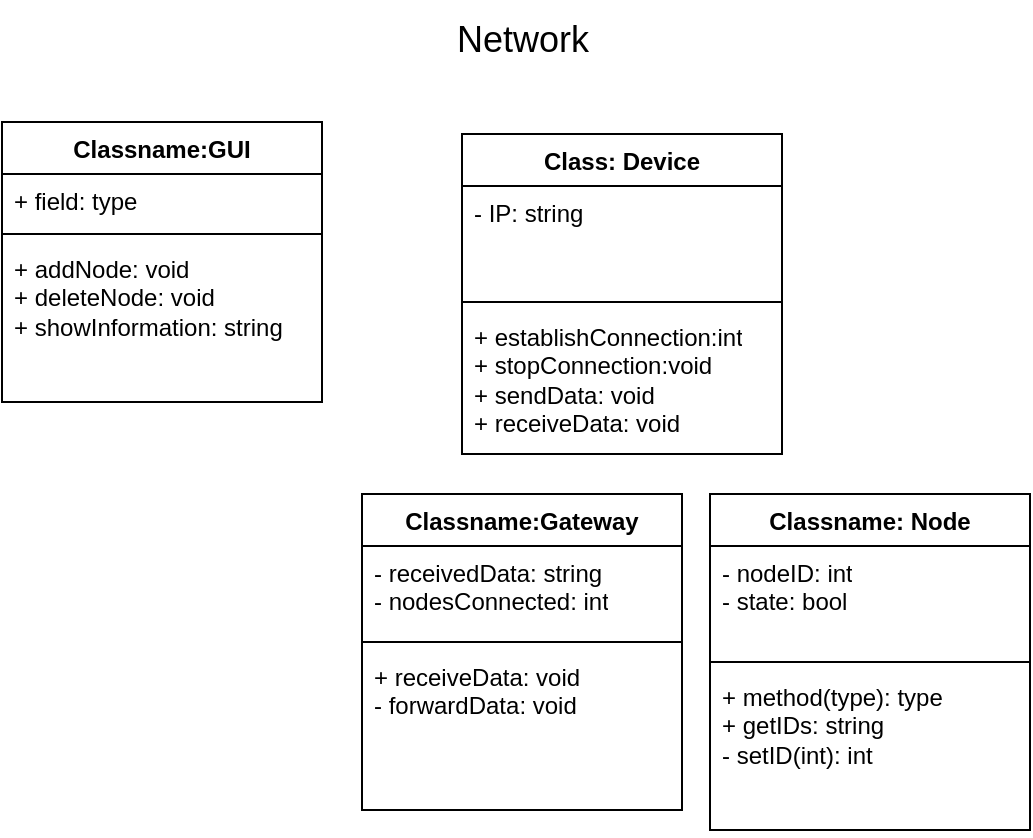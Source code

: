 <mxfile version="21.3.7" type="device">
  <diagram name="Page-1" id="QrJGbnEVeVL994DzZgia">
    <mxGraphModel dx="959" dy="570" grid="1" gridSize="10" guides="1" tooltips="1" connect="1" arrows="1" fold="1" page="1" pageScale="1" pageWidth="827" pageHeight="1169" math="0" shadow="0">
      <root>
        <mxCell id="0" />
        <mxCell id="1" parent="0" />
        <mxCell id="-que6jRt2WVyjxAffHzY-1" value="&lt;font style=&quot;font-size: 18px;&quot;&gt;Network&lt;br&gt;&lt;/font&gt;" style="text;html=1;align=center;verticalAlign=middle;resizable=0;points=[];autosize=1;strokeColor=none;fillColor=none;" vertex="1" parent="1">
          <mxGeometry x="275" y="3" width="90" height="40" as="geometry" />
        </mxCell>
        <mxCell id="-que6jRt2WVyjxAffHzY-6" value="Classname:GUI" style="swimlane;fontStyle=1;align=center;verticalAlign=top;childLayout=stackLayout;horizontal=1;startSize=26;horizontalStack=0;resizeParent=1;resizeParentMax=0;resizeLast=0;collapsible=1;marginBottom=0;whiteSpace=wrap;html=1;" vertex="1" parent="1">
          <mxGeometry x="60" y="64" width="160" height="140" as="geometry" />
        </mxCell>
        <mxCell id="-que6jRt2WVyjxAffHzY-7" value="+ field: type" style="text;strokeColor=none;fillColor=none;align=left;verticalAlign=top;spacingLeft=4;spacingRight=4;overflow=hidden;rotatable=0;points=[[0,0.5],[1,0.5]];portConstraint=eastwest;whiteSpace=wrap;html=1;" vertex="1" parent="-que6jRt2WVyjxAffHzY-6">
          <mxGeometry y="26" width="160" height="26" as="geometry" />
        </mxCell>
        <mxCell id="-que6jRt2WVyjxAffHzY-8" value="" style="line;strokeWidth=1;fillColor=none;align=left;verticalAlign=middle;spacingTop=-1;spacingLeft=3;spacingRight=3;rotatable=0;labelPosition=right;points=[];portConstraint=eastwest;strokeColor=inherit;" vertex="1" parent="-que6jRt2WVyjxAffHzY-6">
          <mxGeometry y="52" width="160" height="8" as="geometry" />
        </mxCell>
        <mxCell id="-que6jRt2WVyjxAffHzY-9" value="+ addNode: void&lt;br&gt;+ deleteNode: void&lt;br&gt;+ showInformation: string" style="text;strokeColor=none;fillColor=none;align=left;verticalAlign=top;spacingLeft=4;spacingRight=4;overflow=hidden;rotatable=0;points=[[0,0.5],[1,0.5]];portConstraint=eastwest;whiteSpace=wrap;html=1;" vertex="1" parent="-que6jRt2WVyjxAffHzY-6">
          <mxGeometry y="60" width="160" height="80" as="geometry" />
        </mxCell>
        <mxCell id="-que6jRt2WVyjxAffHzY-10" value="Classname:Gateway" style="swimlane;fontStyle=1;align=center;verticalAlign=top;childLayout=stackLayout;horizontal=1;startSize=26;horizontalStack=0;resizeParent=1;resizeParentMax=0;resizeLast=0;collapsible=1;marginBottom=0;whiteSpace=wrap;html=1;" vertex="1" parent="1">
          <mxGeometry x="240" y="250" width="160" height="158" as="geometry" />
        </mxCell>
        <mxCell id="-que6jRt2WVyjxAffHzY-11" value="- receivedData: string&lt;br&gt;- nodesConnected: int" style="text;strokeColor=none;fillColor=none;align=left;verticalAlign=top;spacingLeft=4;spacingRight=4;overflow=hidden;rotatable=0;points=[[0,0.5],[1,0.5]];portConstraint=eastwest;whiteSpace=wrap;html=1;" vertex="1" parent="-que6jRt2WVyjxAffHzY-10">
          <mxGeometry y="26" width="160" height="44" as="geometry" />
        </mxCell>
        <mxCell id="-que6jRt2WVyjxAffHzY-12" value="" style="line;strokeWidth=1;fillColor=none;align=left;verticalAlign=middle;spacingTop=-1;spacingLeft=3;spacingRight=3;rotatable=0;labelPosition=right;points=[];portConstraint=eastwest;strokeColor=inherit;" vertex="1" parent="-que6jRt2WVyjxAffHzY-10">
          <mxGeometry y="70" width="160" height="8" as="geometry" />
        </mxCell>
        <mxCell id="-que6jRt2WVyjxAffHzY-13" value="+ receiveData: void&lt;br&gt;- forwardData: void" style="text;strokeColor=none;fillColor=none;align=left;verticalAlign=top;spacingLeft=4;spacingRight=4;overflow=hidden;rotatable=0;points=[[0,0.5],[1,0.5]];portConstraint=eastwest;whiteSpace=wrap;html=1;" vertex="1" parent="-que6jRt2WVyjxAffHzY-10">
          <mxGeometry y="78" width="160" height="80" as="geometry" />
        </mxCell>
        <mxCell id="-que6jRt2WVyjxAffHzY-14" value="Classname: Node" style="swimlane;fontStyle=1;align=center;verticalAlign=top;childLayout=stackLayout;horizontal=1;startSize=26;horizontalStack=0;resizeParent=1;resizeParentMax=0;resizeLast=0;collapsible=1;marginBottom=0;whiteSpace=wrap;html=1;" vertex="1" parent="1">
          <mxGeometry x="414" y="250" width="160" height="168" as="geometry" />
        </mxCell>
        <mxCell id="-que6jRt2WVyjxAffHzY-15" value="- nodeID: int&lt;br&gt;- state: bool" style="text;strokeColor=none;fillColor=none;align=left;verticalAlign=top;spacingLeft=4;spacingRight=4;overflow=hidden;rotatable=0;points=[[0,0.5],[1,0.5]];portConstraint=eastwest;whiteSpace=wrap;html=1;" vertex="1" parent="-que6jRt2WVyjxAffHzY-14">
          <mxGeometry y="26" width="160" height="54" as="geometry" />
        </mxCell>
        <mxCell id="-que6jRt2WVyjxAffHzY-16" value="" style="line;strokeWidth=1;fillColor=none;align=left;verticalAlign=middle;spacingTop=-1;spacingLeft=3;spacingRight=3;rotatable=0;labelPosition=right;points=[];portConstraint=eastwest;strokeColor=inherit;" vertex="1" parent="-que6jRt2WVyjxAffHzY-14">
          <mxGeometry y="80" width="160" height="8" as="geometry" />
        </mxCell>
        <mxCell id="-que6jRt2WVyjxAffHzY-17" value="+ method(type): type&lt;br&gt;+ getIDs: string&lt;br&gt;- setID(int): int&lt;br&gt;" style="text;strokeColor=none;fillColor=none;align=left;verticalAlign=top;spacingLeft=4;spacingRight=4;overflow=hidden;rotatable=0;points=[[0,0.5],[1,0.5]];portConstraint=eastwest;whiteSpace=wrap;html=1;" vertex="1" parent="-que6jRt2WVyjxAffHzY-14">
          <mxGeometry y="88" width="160" height="80" as="geometry" />
        </mxCell>
        <mxCell id="-que6jRt2WVyjxAffHzY-18" value="Class: Device" style="swimlane;fontStyle=1;align=center;verticalAlign=top;childLayout=stackLayout;horizontal=1;startSize=26;horizontalStack=0;resizeParent=1;resizeParentMax=0;resizeLast=0;collapsible=1;marginBottom=0;whiteSpace=wrap;html=1;" vertex="1" parent="1">
          <mxGeometry x="290" y="70" width="160" height="160" as="geometry" />
        </mxCell>
        <mxCell id="-que6jRt2WVyjxAffHzY-19" value="- IP: string" style="text;strokeColor=none;fillColor=none;align=left;verticalAlign=top;spacingLeft=4;spacingRight=4;overflow=hidden;rotatable=0;points=[[0,0.5],[1,0.5]];portConstraint=eastwest;whiteSpace=wrap;html=1;" vertex="1" parent="-que6jRt2WVyjxAffHzY-18">
          <mxGeometry y="26" width="160" height="54" as="geometry" />
        </mxCell>
        <mxCell id="-que6jRt2WVyjxAffHzY-20" value="" style="line;strokeWidth=1;fillColor=none;align=left;verticalAlign=middle;spacingTop=-1;spacingLeft=3;spacingRight=3;rotatable=0;labelPosition=right;points=[];portConstraint=eastwest;strokeColor=inherit;" vertex="1" parent="-que6jRt2WVyjxAffHzY-18">
          <mxGeometry y="80" width="160" height="8" as="geometry" />
        </mxCell>
        <mxCell id="-que6jRt2WVyjxAffHzY-21" value="+ establishConnection:int&lt;br&gt;+ stopConnection:void&lt;br&gt;+ sendData: void&lt;br&gt;+ receiveData: void" style="text;strokeColor=none;fillColor=none;align=left;verticalAlign=top;spacingLeft=4;spacingRight=4;overflow=hidden;rotatable=0;points=[[0,0.5],[1,0.5]];portConstraint=eastwest;whiteSpace=wrap;html=1;" vertex="1" parent="-que6jRt2WVyjxAffHzY-18">
          <mxGeometry y="88" width="160" height="72" as="geometry" />
        </mxCell>
      </root>
    </mxGraphModel>
  </diagram>
</mxfile>
